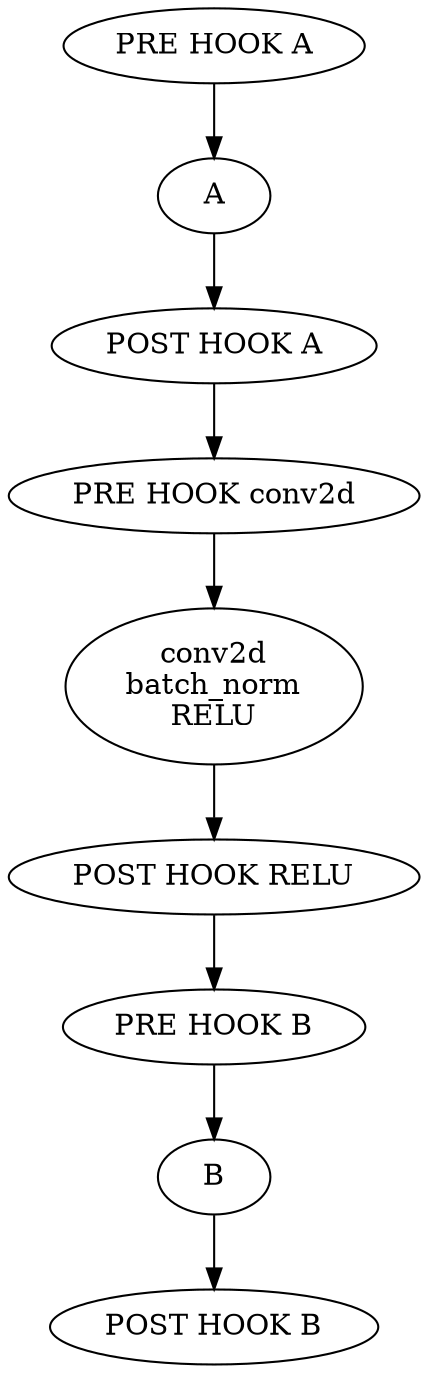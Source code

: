 strict digraph  {
A [associated_ip_node_keys="{'POST HOOK A', 'PRE HOOK A'}", node_type="InsertionPointGraphNodeType.OPERATOR", op_meta=None, regular_node_ref="{'op_exec_context': <nncf.dynamic_graph.graph.OperationExecutionContext object at 0x7f5dc8b0e8d0>}"];
B [associated_ip_node_keys="{'POST HOOK B', 'PRE HOOK B'}", node_type="InsertionPointGraphNodeType.OPERATOR", op_meta=None, regular_node_ref="{'op_exec_context': <nncf.dynamic_graph.graph.OperationExecutionContext object at 0x7f5dc8b0ea10>}"];
"PRE HOOK conv2d" [insertion_point_data="InsertionType.OPERATOR_PRE_HOOK /conv2d_0", node_type="InsertionPointGraphNodeType.INSERTION_POINT"];
"POST HOOK RELU" [insertion_point_data="InsertionType.OPERATOR_POST_HOOK /RELU_0", node_type="InsertionPointGraphNodeType.INSERTION_POINT"];
"PRE HOOK A" [insertion_point_data="InsertionType.OPERATOR_PRE_HOOK /A_0", node_type="InsertionPointGraphNodeType.INSERTION_POINT"];
"POST HOOK A" [insertion_point_data="InsertionType.OPERATOR_POST_HOOK /A_0", node_type="InsertionPointGraphNodeType.INSERTION_POINT"];
"PRE HOOK B" [insertion_point_data="InsertionType.OPERATOR_PRE_HOOK /B_0", node_type="InsertionPointGraphNodeType.INSERTION_POINT"];
"POST HOOK B" [insertion_point_data="InsertionType.OPERATOR_POST_HOOK /B_0", node_type="InsertionPointGraphNodeType.INSERTION_POINT"];
"conv2d\nbatch_norm\nRELU\n" [associated_ip_node_keys="{'PRE HOOK conv2d', 'POST HOOK RELU'}", node_type="InsertionPointGraphNodeType.OPERATOR", op_meta=None, regular_node_ref="{'op_exec_context': <nncf.dynamic_graph.graph.OperationExecutionContext object at 0x7f5dc8b1d090>}"];
A -> "POST HOOK A";
B -> "POST HOOK B";
"PRE HOOK conv2d" -> "conv2d\nbatch_norm\nRELU\n";
"POST HOOK RELU" -> "PRE HOOK B";
"PRE HOOK A" -> A;
"POST HOOK A" -> "PRE HOOK conv2d";
"PRE HOOK B" -> B;
"conv2d\nbatch_norm\nRELU\n" -> "POST HOOK RELU";
}
